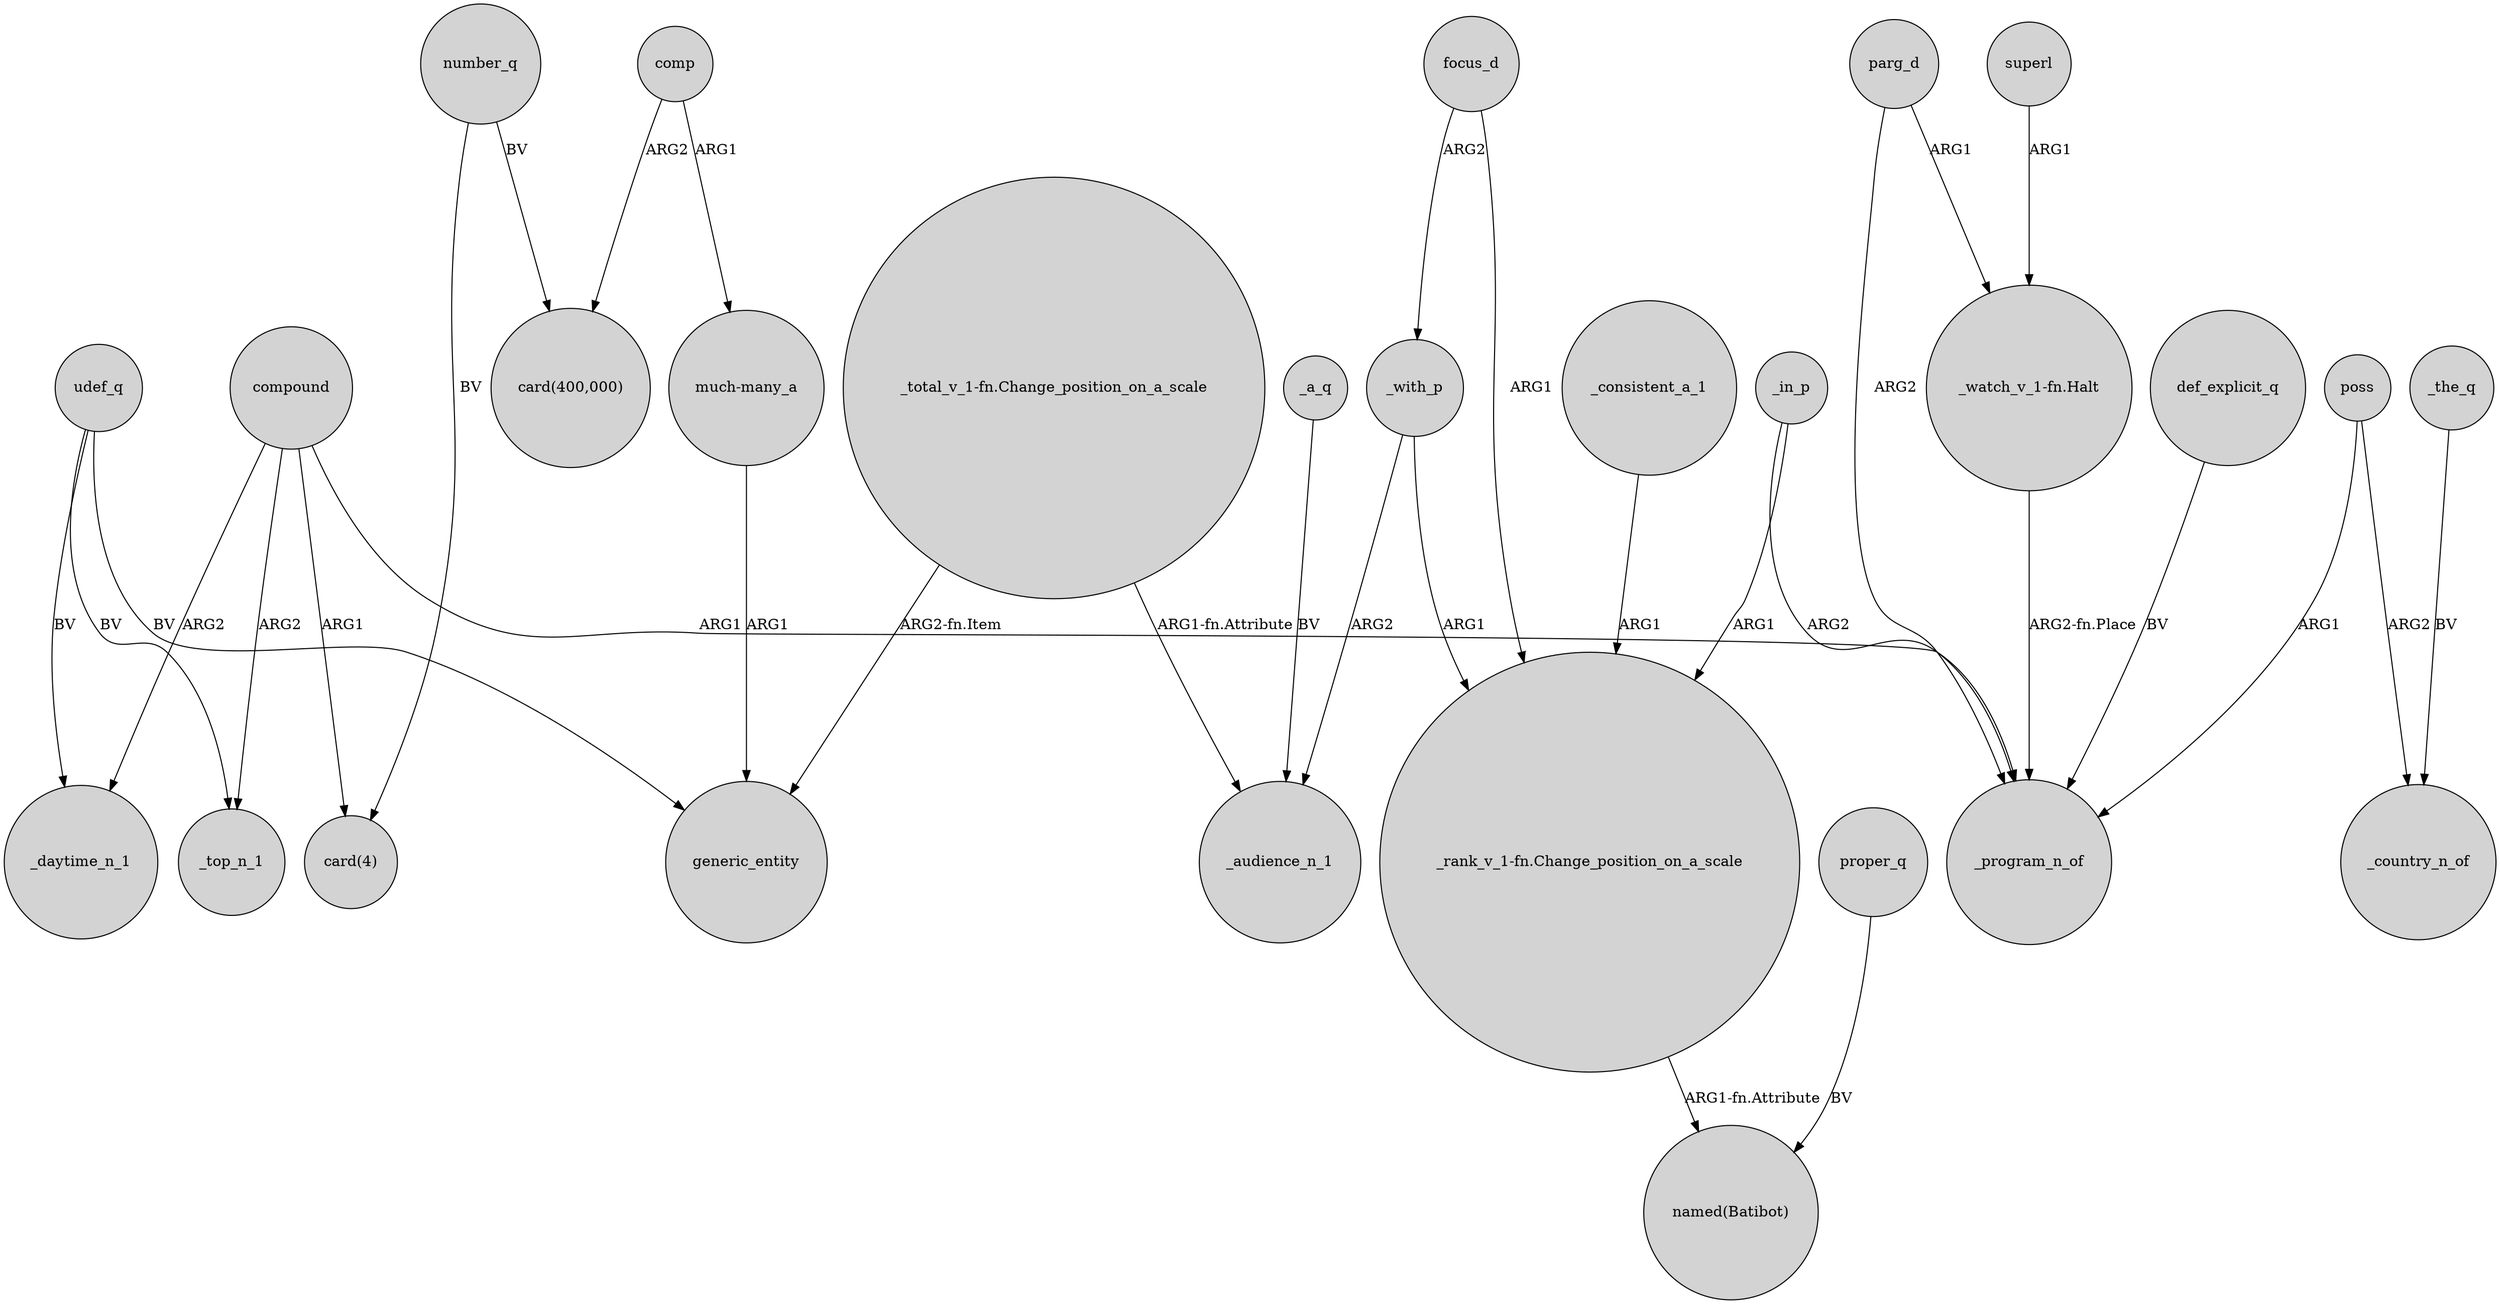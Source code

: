 digraph {
	node [shape=circle style=filled]
	udef_q -> _top_n_1 [label=BV]
	compound -> _top_n_1 [label=ARG2]
	focus_d -> _with_p [label=ARG2]
	compound -> _daytime_n_1 [label=ARG2]
	poss -> _country_n_of [label=ARG2]
	"_total_v_1-fn.Change_position_on_a_scale" -> generic_entity [label="ARG2-fn.Item"]
	"_total_v_1-fn.Change_position_on_a_scale" -> _audience_n_1 [label="ARG1-fn.Attribute"]
	udef_q -> generic_entity [label=BV]
	_a_q -> _audience_n_1 [label=BV]
	compound -> "card(4)" [label=ARG1]
	poss -> _program_n_of [label=ARG1]
	comp -> "much-many_a" [label=ARG1]
	_in_p -> "_rank_v_1-fn.Change_position_on_a_scale" [label=ARG1]
	compound -> _program_n_of [label=ARG1]
	focus_d -> "_rank_v_1-fn.Change_position_on_a_scale" [label=ARG1]
	"_watch_v_1-fn.Halt" -> _program_n_of [label="ARG2-fn.Place"]
	"much-many_a" -> generic_entity [label=ARG1]
	_consistent_a_1 -> "_rank_v_1-fn.Change_position_on_a_scale" [label=ARG1]
	_the_q -> _country_n_of [label=BV]
	_in_p -> _program_n_of [label=ARG2]
	_with_p -> "_rank_v_1-fn.Change_position_on_a_scale" [label=ARG1]
	proper_q -> "named(Batibot)" [label=BV]
	def_explicit_q -> _program_n_of [label=BV]
	number_q -> "card(4)" [label=BV]
	"_rank_v_1-fn.Change_position_on_a_scale" -> "named(Batibot)" [label="ARG1-fn.Attribute"]
	parg_d -> _program_n_of [label=ARG2]
	number_q -> "card(400,000)" [label=BV]
	comp -> "card(400,000)" [label=ARG2]
	superl -> "_watch_v_1-fn.Halt" [label=ARG1]
	_with_p -> _audience_n_1 [label=ARG2]
	udef_q -> _daytime_n_1 [label=BV]
	parg_d -> "_watch_v_1-fn.Halt" [label=ARG1]
}
